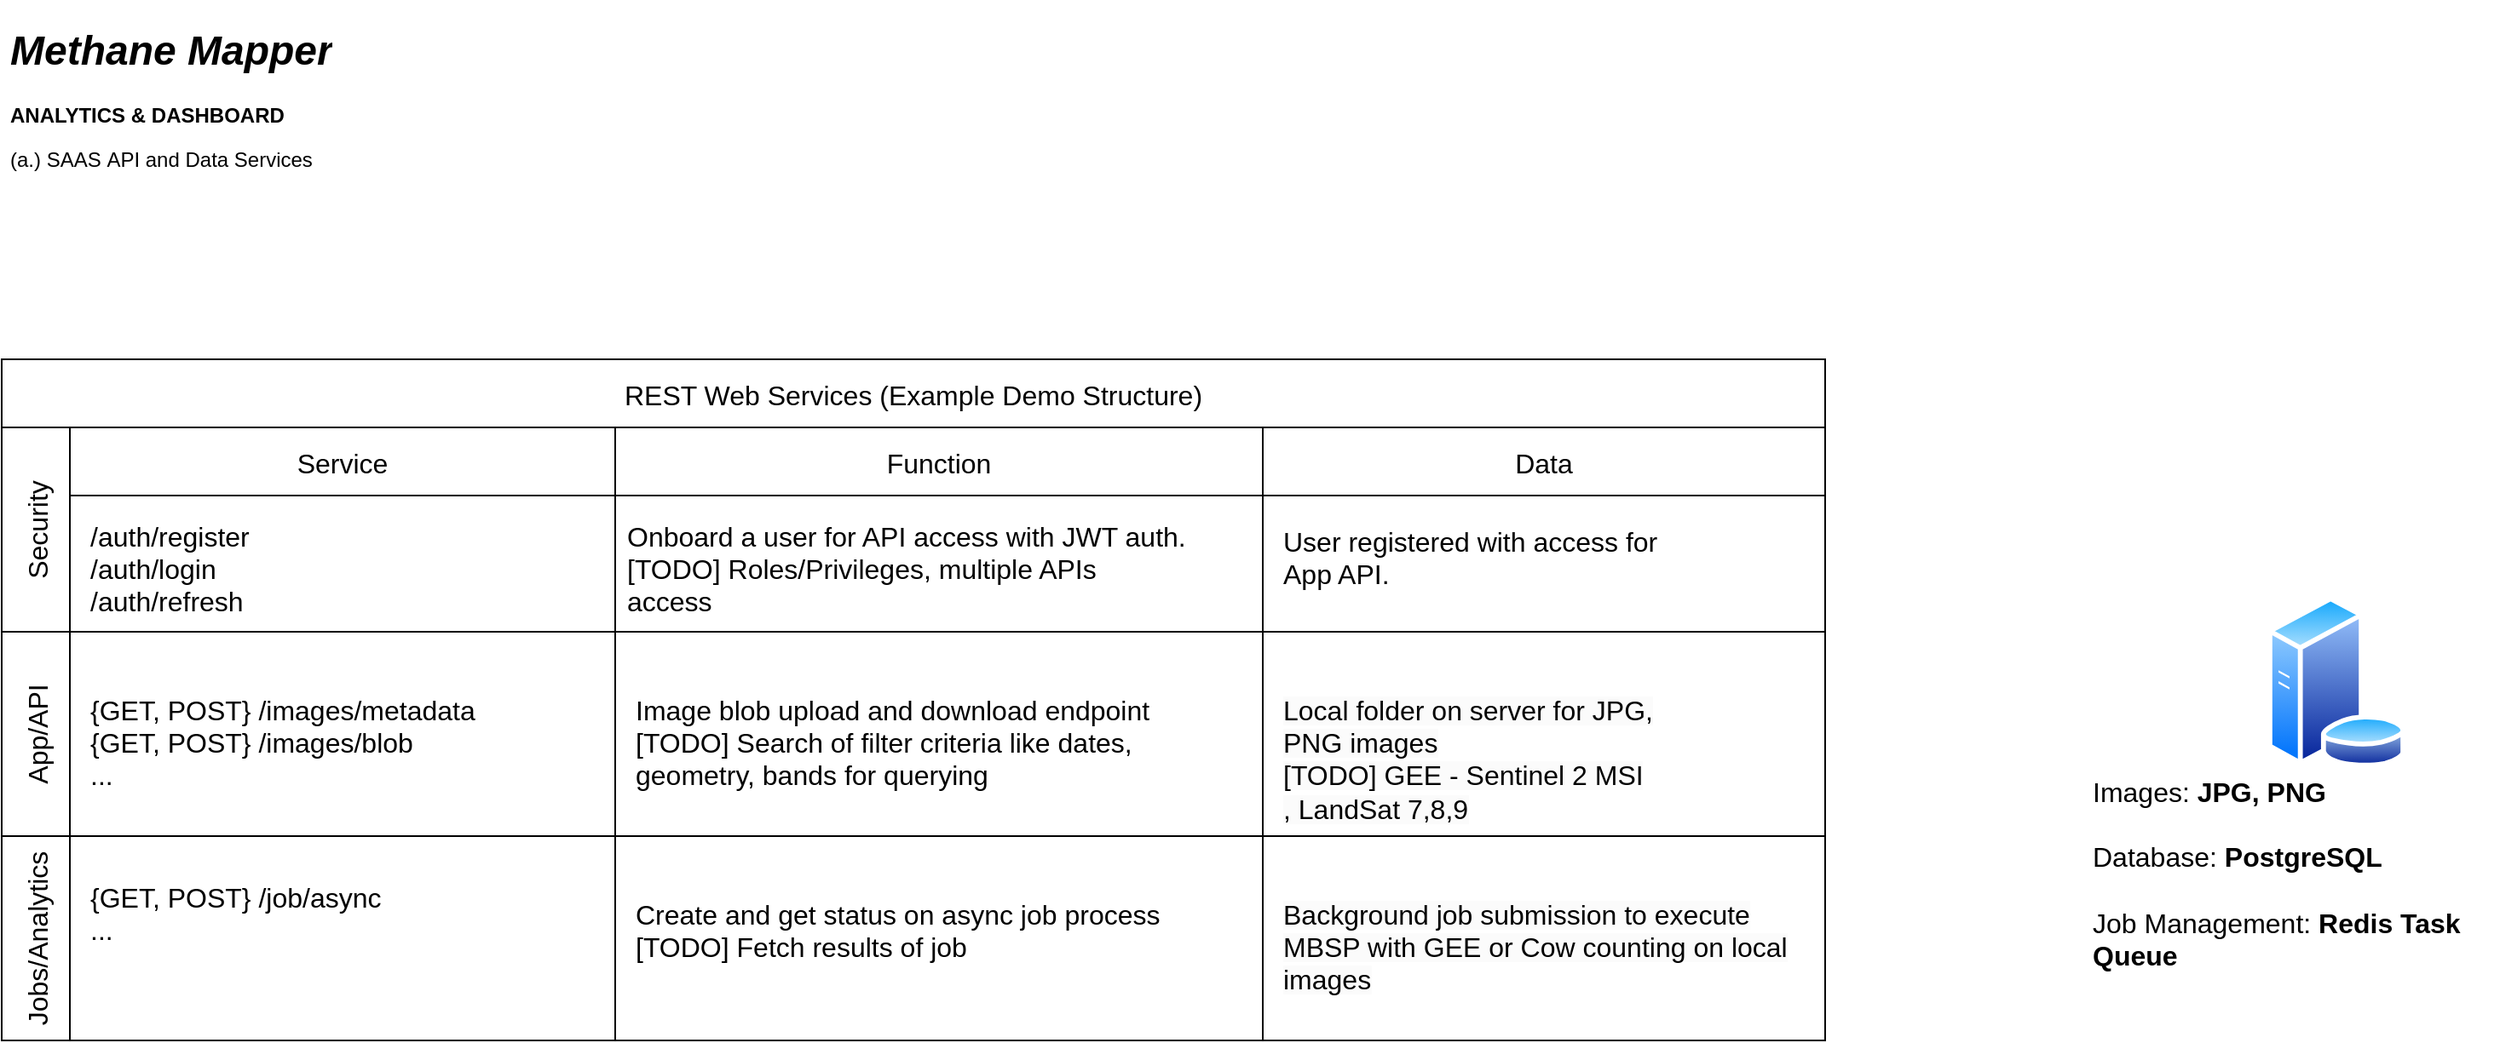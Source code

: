 <mxfile version="23.1.1" type="device">
  <diagram id="0fm1V3gpGBUPN75esr2h" name="API-Design">
    <mxGraphModel dx="1338" dy="2011" grid="1" gridSize="10" guides="1" tooltips="1" connect="1" arrows="1" fold="1" page="1" pageScale="1" pageWidth="850" pageHeight="1100" math="0" shadow="0">
      <root>
        <mxCell id="0" />
        <mxCell id="1" parent="0" />
        <mxCell id="MBYpIpwVIwdh6pM_XjQK-5" value="REST Web Services (Example Demo Structure)" style="shape=table;childLayout=tableLayout;startSize=40;collapsible=0;recursiveResize=0;expand=0;fontSize=16;" parent="1" vertex="1">
          <mxGeometry x="50" y="-879" width="1070" height="400" as="geometry" />
        </mxCell>
        <mxCell id="MBYpIpwVIwdh6pM_XjQK-6" value="Security" style="shape=tableRow;horizontal=0;swimlaneHead=0;swimlaneBody=0;top=0;left=0;strokeColor=inherit;bottom=0;right=0;dropTarget=0;fontStyle=0;fillColor=none;points=[[0,0.5],[1,0.5]];portConstraint=eastwest;startSize=40;collapsible=0;recursiveResize=0;expand=0;fontSize=16;" parent="MBYpIpwVIwdh6pM_XjQK-5" vertex="1">
          <mxGeometry y="40" width="1070" height="120" as="geometry" />
        </mxCell>
        <mxCell id="MBYpIpwVIwdh6pM_XjQK-7" value="Service" style="swimlane;swimlaneHead=0;swimlaneBody=0;fontStyle=0;strokeColor=inherit;connectable=0;fillColor=none;startSize=40;collapsible=0;recursiveResize=0;expand=0;fontSize=16;" parent="MBYpIpwVIwdh6pM_XjQK-6" vertex="1">
          <mxGeometry x="40" width="320" height="120" as="geometry">
            <mxRectangle width="320" height="120" as="alternateBounds" />
          </mxGeometry>
        </mxCell>
        <mxCell id="MBYpIpwVIwdh6pM_XjQK-21" value="&lt;font style=&quot;font-size: 16px;&quot;&gt;/auth/register&lt;br style=&quot;border-color: var(--border-color); padding: 0px; margin: 0px;&quot;&gt;/auth/login&lt;br&gt;/auth/refresh&lt;br&gt;&lt;/font&gt;" style="text;whiteSpace=wrap;html=1;" parent="MBYpIpwVIwdh6pM_XjQK-7" vertex="1">
          <mxGeometry x="10" y="48" width="319" height="60" as="geometry" />
        </mxCell>
        <mxCell id="MBYpIpwVIwdh6pM_XjQK-8" value="Function" style="swimlane;swimlaneHead=0;swimlaneBody=0;fontStyle=0;strokeColor=inherit;connectable=0;fillColor=none;startSize=40;collapsible=0;recursiveResize=0;expand=0;fontSize=16;" parent="MBYpIpwVIwdh6pM_XjQK-6" vertex="1">
          <mxGeometry x="360" width="380" height="120" as="geometry">
            <mxRectangle width="380" height="120" as="alternateBounds" />
          </mxGeometry>
        </mxCell>
        <mxCell id="TQDbijYMmBsKwVDYC3Qz-5" value="&lt;font style=&quot;font-size: 16px;&quot;&gt;Onboard a user for API access with JWT auth.&lt;br&gt;[TODO] Roles/Privileges, multiple APIs access&lt;/font&gt;" style="text;whiteSpace=wrap;html=1;" parent="MBYpIpwVIwdh6pM_XjQK-8" vertex="1">
          <mxGeometry x="5" y="48" width="330" height="60" as="geometry" />
        </mxCell>
        <mxCell id="MBYpIpwVIwdh6pM_XjQK-9" value="Data" style="swimlane;swimlaneHead=0;swimlaneBody=0;fontStyle=0;strokeColor=inherit;connectable=0;fillColor=none;startSize=40;collapsible=0;recursiveResize=0;expand=0;fontSize=16;" parent="MBYpIpwVIwdh6pM_XjQK-6" vertex="1">
          <mxGeometry x="740" width="330" height="120" as="geometry">
            <mxRectangle width="330" height="120" as="alternateBounds" />
          </mxGeometry>
        </mxCell>
        <mxCell id="TQDbijYMmBsKwVDYC3Qz-4" value="&lt;span style=&quot;font-size: 16px;&quot;&gt;User registered with access for App API. &lt;br&gt;&lt;br&gt;&lt;/span&gt;" style="text;whiteSpace=wrap;html=1;" parent="MBYpIpwVIwdh6pM_XjQK-9" vertex="1">
          <mxGeometry x="10" y="51" width="240" height="60" as="geometry" />
        </mxCell>
        <mxCell id="MBYpIpwVIwdh6pM_XjQK-10" value="App/API" style="shape=tableRow;horizontal=0;swimlaneHead=0;swimlaneBody=0;top=0;left=0;strokeColor=inherit;bottom=0;right=0;dropTarget=0;fontStyle=0;fillColor=none;points=[[0,0.5],[1,0.5]];portConstraint=eastwest;startSize=40;collapsible=0;recursiveResize=0;expand=0;fontSize=16;" parent="MBYpIpwVIwdh6pM_XjQK-5" vertex="1">
          <mxGeometry y="160" width="1070" height="120" as="geometry" />
        </mxCell>
        <mxCell id="MBYpIpwVIwdh6pM_XjQK-11" value="" style="swimlane;swimlaneHead=0;swimlaneBody=0;fontStyle=0;connectable=0;strokeColor=inherit;fillColor=none;startSize=0;collapsible=0;recursiveResize=0;expand=0;fontSize=16;align=left;spacing=6;" parent="MBYpIpwVIwdh6pM_XjQK-10" vertex="1">
          <mxGeometry x="40" width="320" height="120" as="geometry">
            <mxRectangle width="320" height="120" as="alternateBounds" />
          </mxGeometry>
        </mxCell>
        <mxCell id="MBYpIpwVIwdh6pM_XjQK-20" value="&lt;font style=&quot;font-size: 16px;&quot;&gt;{GET, POST} /images/metadata&lt;br style=&quot;border-color: var(--border-color); padding: 0px; margin: 0px;&quot;&gt;{GET, POST} /images/blob&lt;br&gt;...&lt;br&gt;&lt;/font&gt;" style="text;whiteSpace=wrap;html=1;" parent="MBYpIpwVIwdh6pM_XjQK-11" vertex="1">
          <mxGeometry x="10" y="30" width="330" height="60" as="geometry" />
        </mxCell>
        <mxCell id="MBYpIpwVIwdh6pM_XjQK-12" value="" style="swimlane;swimlaneHead=0;swimlaneBody=0;fontStyle=0;connectable=0;strokeColor=inherit;fillColor=none;startSize=0;collapsible=0;recursiveResize=0;expand=0;fontSize=16;" parent="MBYpIpwVIwdh6pM_XjQK-10" vertex="1">
          <mxGeometry x="360" width="380" height="120" as="geometry">
            <mxRectangle width="380" height="120" as="alternateBounds" />
          </mxGeometry>
        </mxCell>
        <mxCell id="MBYpIpwVIwdh6pM_XjQK-22" value="&lt;span style=&quot;font-size: 16px;&quot;&gt;Image blob upload and download endpoint&lt;br&gt;[TODO] Search of filter criteria like dates, geometry, bands for querying&amp;nbsp;&lt;/span&gt;" style="text;whiteSpace=wrap;html=1;" parent="MBYpIpwVIwdh6pM_XjQK-12" vertex="1">
          <mxGeometry x="10" y="30" width="320" height="60" as="geometry" />
        </mxCell>
        <mxCell id="MBYpIpwVIwdh6pM_XjQK-13" value="" style="swimlane;swimlaneHead=0;swimlaneBody=0;fontStyle=0;connectable=0;strokeColor=inherit;fillColor=none;startSize=0;collapsible=0;recursiveResize=0;expand=0;fontSize=16;verticalAlign=middle;align=left;spacingTop=0;spacingLeft=0;spacing=6;" parent="MBYpIpwVIwdh6pM_XjQK-10" vertex="1">
          <mxGeometry x="740" width="330" height="120" as="geometry">
            <mxRectangle width="330" height="120" as="alternateBounds" />
          </mxGeometry>
        </mxCell>
        <mxCell id="MBYpIpwVIwdh6pM_XjQK-19" value="&lt;span style=&quot;color: rgb(0, 0, 0); font-family: Helvetica; font-size: 16px; font-style: normal; font-variant-ligatures: normal; font-variant-caps: normal; font-weight: 400; letter-spacing: normal; orphans: 2; text-align: left; text-indent: 0px; text-transform: none; widows: 2; word-spacing: 0px; -webkit-text-stroke-width: 0px; background-color: rgb(251, 251, 251); text-decoration-thickness: initial; text-decoration-style: initial; text-decoration-color: initial; float: none; display: inline !important;&quot;&gt;Local folder on server for JPG, PNG images&lt;br&gt;[TODO] GEE - Sentinel 2 MSI ,&lt;/span&gt;&lt;span style=&quot;color: rgb(0, 0, 0); font-family: Helvetica; font-size: 16px; font-style: normal; font-variant-ligatures: normal; font-variant-caps: normal; font-weight: 400; letter-spacing: normal; orphans: 2; text-align: left; text-indent: 0px; text-transform: none; widows: 2; word-spacing: 0px; -webkit-text-stroke-width: 0px; background-color: rgb(251, 251, 251); text-decoration-thickness: initial; text-decoration-style: initial; text-decoration-color: initial; float: none; display: inline !important;&quot;&gt;&amp;nbsp;LandSat 7,8,9&lt;/span&gt;" style="text;whiteSpace=wrap;html=1;" parent="MBYpIpwVIwdh6pM_XjQK-13" vertex="1">
          <mxGeometry x="10" y="30" width="240" height="60" as="geometry" />
        </mxCell>
        <mxCell id="MBYpIpwVIwdh6pM_XjQK-14" value="Jobs/Analytics" style="shape=tableRow;horizontal=0;swimlaneHead=0;swimlaneBody=0;top=0;left=0;strokeColor=inherit;bottom=0;right=0;dropTarget=0;fontStyle=0;fillColor=none;points=[[0,0.5],[1,0.5]];portConstraint=eastwest;startSize=40;collapsible=0;recursiveResize=0;expand=0;fontSize=16;" parent="MBYpIpwVIwdh6pM_XjQK-5" vertex="1">
          <mxGeometry y="280" width="1070" height="120" as="geometry" />
        </mxCell>
        <mxCell id="MBYpIpwVIwdh6pM_XjQK-15" value="" style="swimlane;swimlaneHead=0;swimlaneBody=0;fontStyle=0;connectable=0;strokeColor=inherit;fillColor=none;startSize=0;collapsible=0;recursiveResize=0;expand=0;fontSize=16;" parent="MBYpIpwVIwdh6pM_XjQK-14" vertex="1">
          <mxGeometry x="40" width="320" height="120" as="geometry">
            <mxRectangle width="320" height="120" as="alternateBounds" />
          </mxGeometry>
        </mxCell>
        <mxCell id="TQDbijYMmBsKwVDYC3Qz-1" value="&lt;font style=&quot;font-size: 16px;&quot;&gt;{GET, POST} /job/async&lt;br&gt;...&lt;br&gt;&lt;/font&gt;" style="text;whiteSpace=wrap;html=1;" parent="MBYpIpwVIwdh6pM_XjQK-15" vertex="1">
          <mxGeometry x="10" y="20" width="319" height="60" as="geometry" />
        </mxCell>
        <mxCell id="MBYpIpwVIwdh6pM_XjQK-16" value="" style="swimlane;swimlaneHead=0;swimlaneBody=0;fontStyle=0;connectable=0;strokeColor=inherit;fillColor=none;startSize=0;collapsible=0;recursiveResize=0;expand=0;fontSize=16;" parent="MBYpIpwVIwdh6pM_XjQK-14" vertex="1">
          <mxGeometry x="360" width="380" height="120" as="geometry">
            <mxRectangle width="380" height="120" as="alternateBounds" />
          </mxGeometry>
        </mxCell>
        <mxCell id="TQDbijYMmBsKwVDYC3Qz-2" value="&lt;span style=&quot;font-size: 16px;&quot;&gt;Create and get status on async job process&lt;br&gt;[TODO] Fetch results of job&amp;nbsp;&lt;br&gt;&lt;/span&gt;" style="text;whiteSpace=wrap;html=1;" parent="MBYpIpwVIwdh6pM_XjQK-16" vertex="1">
          <mxGeometry x="10" y="30" width="370" height="60" as="geometry" />
        </mxCell>
        <mxCell id="MBYpIpwVIwdh6pM_XjQK-17" value="" style="swimlane;swimlaneHead=0;swimlaneBody=0;fontStyle=0;connectable=0;strokeColor=inherit;fillColor=none;startSize=0;collapsible=0;recursiveResize=0;expand=0;fontSize=16;" parent="MBYpIpwVIwdh6pM_XjQK-14" vertex="1">
          <mxGeometry x="740" width="330" height="120" as="geometry">
            <mxRectangle width="330" height="120" as="alternateBounds" />
          </mxGeometry>
        </mxCell>
        <mxCell id="TQDbijYMmBsKwVDYC3Qz-3" value="&lt;span style=&quot;color: rgb(0, 0, 0); font-family: Helvetica; font-size: 16px; font-style: normal; font-variant-ligatures: normal; font-variant-caps: normal; font-weight: 400; letter-spacing: normal; orphans: 2; text-align: left; text-indent: 0px; text-transform: none; widows: 2; word-spacing: 0px; -webkit-text-stroke-width: 0px; background-color: rgb(251, 251, 251); text-decoration-thickness: initial; text-decoration-style: initial; text-decoration-color: initial; float: none; display: inline !important;&quot;&gt;Background job submission to execute MBSP with GEE or Cow counting on local images&lt;/span&gt;" style="text;whiteSpace=wrap;html=1;" parent="MBYpIpwVIwdh6pM_XjQK-17" vertex="1">
          <mxGeometry x="10" y="30" width="300" height="60" as="geometry" />
        </mxCell>
        <mxCell id="QRTmTXb4m05bQfmHPs-t-20" value="&lt;h1&gt;&lt;i&gt;Methane Mapper&lt;/i&gt;&lt;/h1&gt;&lt;b&gt;ANALYTICS &amp;amp; DASHBOARD&lt;/b&gt;&lt;br&gt;&lt;p&gt;(a.) SAAS&lt;span style=&quot;background-color: initial;&quot;&gt;&amp;nbsp;API and Data Services&lt;/span&gt;&lt;/p&gt;" style="text;html=1;spacing=5;spacingTop=-20;whiteSpace=wrap;overflow=hidden;rounded=0;" parent="1" vertex="1">
          <mxGeometry x="50" y="-1080" width="350" height="100" as="geometry" />
        </mxCell>
        <mxCell id="BBYx57IpIgfwVpOjvS1V-1" value="" style="image;aspect=fixed;perimeter=ellipsePerimeter;html=1;align=center;shadow=0;dashed=0;spacingTop=3;image=img/lib/active_directory/database_server.svg;" parent="1" vertex="1">
          <mxGeometry x="1379.5" y="-740" width="81" height="100.76" as="geometry" />
        </mxCell>
        <mxCell id="BBYx57IpIgfwVpOjvS1V-2" value="&lt;span style=&quot;font-size: 16px;&quot;&gt;Images: &lt;b&gt;JPG, PNG&lt;/b&gt;&lt;br&gt;&lt;br&gt;Database: &lt;b&gt;PostgreSQL&lt;br&gt;&lt;/b&gt;&lt;br&gt;Job Management: &lt;b&gt;Redis Task Queue&lt;/b&gt;&lt;br&gt;&lt;/span&gt;" style="text;whiteSpace=wrap;html=1;" parent="1" vertex="1">
          <mxGeometry x="1275" y="-641.24" width="240" height="161.24" as="geometry" />
        </mxCell>
      </root>
    </mxGraphModel>
  </diagram>
</mxfile>
